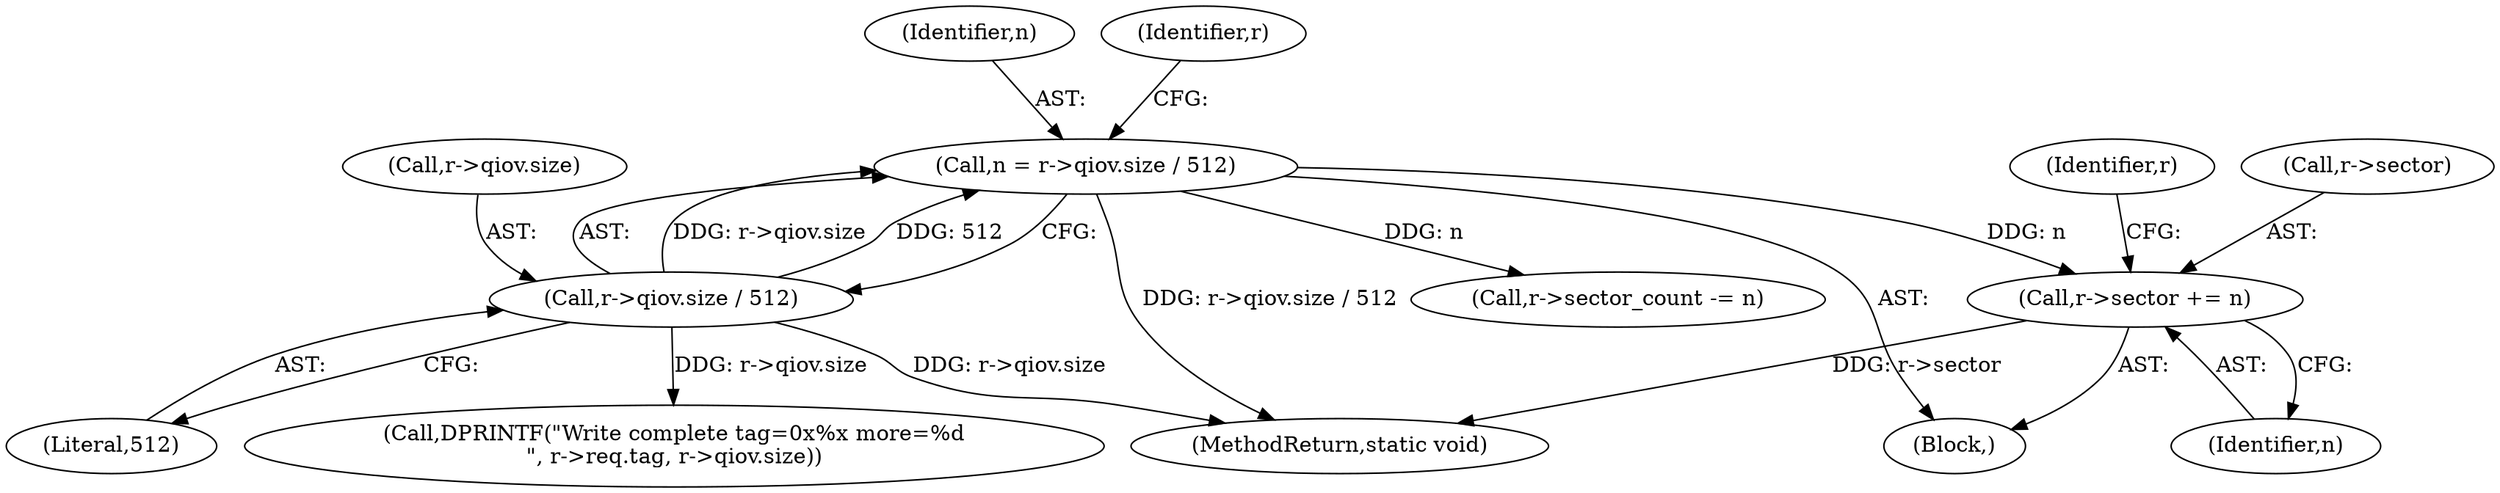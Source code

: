 digraph "0_qemu_103b40f51e4012b3b0ad20f615562a1806d7f49a_1@pointer" {
"1000166" [label="(Call,r->sector += n)"];
"1000157" [label="(Call,n = r->qiov.size / 512)"];
"1000159" [label="(Call,r->qiov.size / 512)"];
"1000158" [label="(Identifier,n)"];
"1000168" [label="(Identifier,r)"];
"1000215" [label="(MethodReturn,static void)"];
"1000103" [label="(Block,)"];
"1000166" [label="(Call,r->sector += n)"];
"1000170" [label="(Identifier,n)"];
"1000173" [label="(Identifier,r)"];
"1000167" [label="(Call,r->sector)"];
"1000159" [label="(Call,r->qiov.size / 512)"];
"1000157" [label="(Call,n = r->qiov.size / 512)"];
"1000171" [label="(Call,r->sector_count -= n)"];
"1000165" [label="(Literal,512)"];
"1000193" [label="(Call,DPRINTF(\"Write complete tag=0x%x more=%d\n\", r->req.tag, r->qiov.size))"];
"1000160" [label="(Call,r->qiov.size)"];
"1000166" -> "1000103"  [label="AST: "];
"1000166" -> "1000170"  [label="CFG: "];
"1000167" -> "1000166"  [label="AST: "];
"1000170" -> "1000166"  [label="AST: "];
"1000173" -> "1000166"  [label="CFG: "];
"1000166" -> "1000215"  [label="DDG: r->sector"];
"1000157" -> "1000166"  [label="DDG: n"];
"1000157" -> "1000103"  [label="AST: "];
"1000157" -> "1000159"  [label="CFG: "];
"1000158" -> "1000157"  [label="AST: "];
"1000159" -> "1000157"  [label="AST: "];
"1000168" -> "1000157"  [label="CFG: "];
"1000157" -> "1000215"  [label="DDG: r->qiov.size / 512"];
"1000159" -> "1000157"  [label="DDG: r->qiov.size"];
"1000159" -> "1000157"  [label="DDG: 512"];
"1000157" -> "1000171"  [label="DDG: n"];
"1000159" -> "1000165"  [label="CFG: "];
"1000160" -> "1000159"  [label="AST: "];
"1000165" -> "1000159"  [label="AST: "];
"1000159" -> "1000215"  [label="DDG: r->qiov.size"];
"1000159" -> "1000193"  [label="DDG: r->qiov.size"];
}

